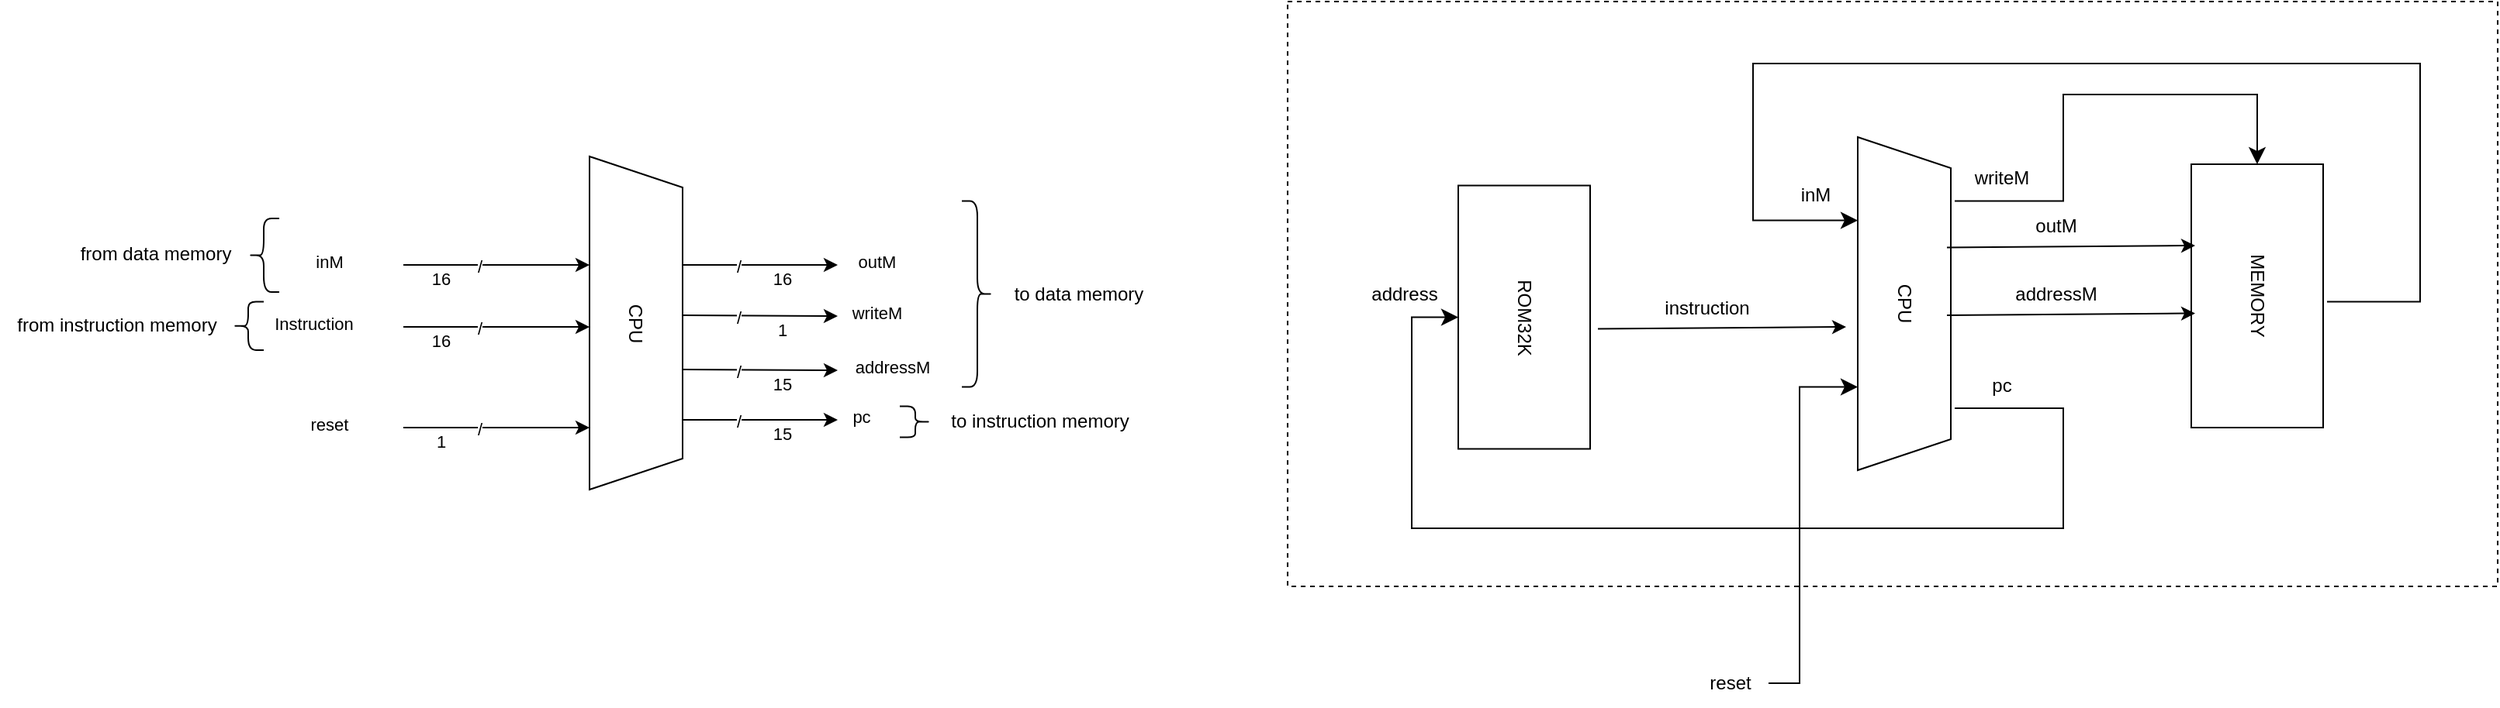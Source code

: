 <mxfile version="23.0.2" type="github">
  <diagram name="Page-1" id="FYbSxj0YoOgTjSIWTPw-">
    <mxGraphModel dx="1709" dy="661" grid="1" gridSize="10" guides="1" tooltips="1" connect="1" arrows="1" fold="1" page="1" pageScale="1" pageWidth="850" pageHeight="1100" math="0" shadow="0">
      <root>
        <mxCell id="0" />
        <mxCell id="1" parent="0" />
        <mxCell id="II7tUnpEVzqKct5RdunQ-55" value="" style="rounded=0;whiteSpace=wrap;html=1;fillColor=none;strokeColor=default;dashed=1;" vertex="1" parent="1">
          <mxGeometry x="690" y="110" width="780" height="377.5" as="geometry" />
        </mxCell>
        <mxCell id="II7tUnpEVzqKct5RdunQ-1" value="" style="endArrow=classic;html=1;rounded=0;" edge="1" parent="1">
          <mxGeometry width="50" height="50" relative="1" as="geometry">
            <mxPoint x="120" y="280" as="sourcePoint" />
            <mxPoint x="240" y="280" as="targetPoint" />
          </mxGeometry>
        </mxCell>
        <mxCell id="II7tUnpEVzqKct5RdunQ-2" value="inM" style="edgeLabel;html=1;align=center;verticalAlign=middle;resizable=0;points=[];" vertex="1" connectable="0" parent="II7tUnpEVzqKct5RdunQ-1">
          <mxGeometry x="-0.3" y="2" relative="1" as="geometry">
            <mxPoint x="-90" as="offset" />
          </mxGeometry>
        </mxCell>
        <mxCell id="II7tUnpEVzqKct5RdunQ-7" value="/" style="edgeLabel;html=1;align=center;verticalAlign=middle;resizable=0;points=[];" vertex="1" connectable="0" parent="II7tUnpEVzqKct5RdunQ-1">
          <mxGeometry x="0.277" y="-1" relative="1" as="geometry">
            <mxPoint x="-28" as="offset" />
          </mxGeometry>
        </mxCell>
        <mxCell id="II7tUnpEVzqKct5RdunQ-8" value="16" style="edgeLabel;html=1;align=center;verticalAlign=middle;resizable=0;points=[];" vertex="1" connectable="0" parent="1">
          <mxGeometry x="110" y="290" as="geometry">
            <mxPoint x="34" y="-1" as="offset" />
          </mxGeometry>
        </mxCell>
        <mxCell id="II7tUnpEVzqKct5RdunQ-9" value="" style="endArrow=classic;html=1;rounded=0;" edge="1" parent="1">
          <mxGeometry width="50" height="50" relative="1" as="geometry">
            <mxPoint x="120" y="320" as="sourcePoint" />
            <mxPoint x="240" y="320" as="targetPoint" />
          </mxGeometry>
        </mxCell>
        <mxCell id="II7tUnpEVzqKct5RdunQ-10" value="Instruction" style="edgeLabel;html=1;align=center;verticalAlign=middle;resizable=0;points=[];" vertex="1" connectable="0" parent="II7tUnpEVzqKct5RdunQ-9">
          <mxGeometry x="-0.3" y="2" relative="1" as="geometry">
            <mxPoint x="-100" as="offset" />
          </mxGeometry>
        </mxCell>
        <mxCell id="II7tUnpEVzqKct5RdunQ-11" value="/" style="edgeLabel;html=1;align=center;verticalAlign=middle;resizable=0;points=[];" vertex="1" connectable="0" parent="II7tUnpEVzqKct5RdunQ-9">
          <mxGeometry x="0.277" y="-1" relative="1" as="geometry">
            <mxPoint x="-28" as="offset" />
          </mxGeometry>
        </mxCell>
        <mxCell id="II7tUnpEVzqKct5RdunQ-12" value="16" style="edgeLabel;html=1;align=center;verticalAlign=middle;resizable=0;points=[];" vertex="1" connectable="0" parent="1">
          <mxGeometry x="110" y="330" as="geometry">
            <mxPoint x="34" y="-1" as="offset" />
          </mxGeometry>
        </mxCell>
        <mxCell id="II7tUnpEVzqKct5RdunQ-13" value="" style="endArrow=classic;html=1;rounded=0;" edge="1" parent="1">
          <mxGeometry width="50" height="50" relative="1" as="geometry">
            <mxPoint x="120" y="385" as="sourcePoint" />
            <mxPoint x="240" y="385" as="targetPoint" />
          </mxGeometry>
        </mxCell>
        <mxCell id="II7tUnpEVzqKct5RdunQ-14" value="reset" style="edgeLabel;html=1;align=center;verticalAlign=middle;resizable=0;points=[];" vertex="1" connectable="0" parent="II7tUnpEVzqKct5RdunQ-13">
          <mxGeometry x="-0.3" y="2" relative="1" as="geometry">
            <mxPoint x="-90" as="offset" />
          </mxGeometry>
        </mxCell>
        <mxCell id="II7tUnpEVzqKct5RdunQ-15" value="/" style="edgeLabel;html=1;align=center;verticalAlign=middle;resizable=0;points=[];" vertex="1" connectable="0" parent="II7tUnpEVzqKct5RdunQ-13">
          <mxGeometry x="0.277" y="-1" relative="1" as="geometry">
            <mxPoint x="-28" as="offset" />
          </mxGeometry>
        </mxCell>
        <mxCell id="II7tUnpEVzqKct5RdunQ-16" value="1" style="edgeLabel;html=1;align=center;verticalAlign=middle;resizable=0;points=[];" vertex="1" connectable="0" parent="1">
          <mxGeometry x="110" y="395" as="geometry">
            <mxPoint x="34" y="-1" as="offset" />
          </mxGeometry>
        </mxCell>
        <mxCell id="II7tUnpEVzqKct5RdunQ-17" value="CPU" style="shape=trapezoid;perimeter=trapezoidPerimeter;whiteSpace=wrap;html=1;fixedSize=1;rotation=90;" vertex="1" parent="1">
          <mxGeometry x="162.5" y="287.5" width="215" height="60" as="geometry" />
        </mxCell>
        <mxCell id="II7tUnpEVzqKct5RdunQ-21" value="" style="endArrow=classic;html=1;rounded=0;" edge="1" parent="1">
          <mxGeometry width="50" height="50" relative="1" as="geometry">
            <mxPoint x="300" y="280" as="sourcePoint" />
            <mxPoint x="400" y="280" as="targetPoint" />
          </mxGeometry>
        </mxCell>
        <mxCell id="II7tUnpEVzqKct5RdunQ-22" value="outM" style="edgeLabel;html=1;align=center;verticalAlign=middle;resizable=0;points=[];" vertex="1" connectable="0" parent="II7tUnpEVzqKct5RdunQ-21">
          <mxGeometry x="-0.3" y="2" relative="1" as="geometry">
            <mxPoint x="90" as="offset" />
          </mxGeometry>
        </mxCell>
        <mxCell id="II7tUnpEVzqKct5RdunQ-23" value="/" style="edgeLabel;html=1;align=center;verticalAlign=middle;resizable=0;points=[];" vertex="1" connectable="0" parent="II7tUnpEVzqKct5RdunQ-21">
          <mxGeometry x="0.277" y="-1" relative="1" as="geometry">
            <mxPoint x="-28" as="offset" />
          </mxGeometry>
        </mxCell>
        <mxCell id="II7tUnpEVzqKct5RdunQ-24" value="16" style="edgeLabel;html=1;align=center;verticalAlign=middle;resizable=0;points=[];" vertex="1" connectable="0" parent="1">
          <mxGeometry x="330" y="290" as="geometry">
            <mxPoint x="34" y="-1" as="offset" />
          </mxGeometry>
        </mxCell>
        <mxCell id="II7tUnpEVzqKct5RdunQ-28" value="" style="endArrow=classic;html=1;rounded=0;" edge="1" parent="1">
          <mxGeometry width="50" height="50" relative="1" as="geometry">
            <mxPoint x="300" y="312.5" as="sourcePoint" />
            <mxPoint x="400" y="313" as="targetPoint" />
          </mxGeometry>
        </mxCell>
        <mxCell id="II7tUnpEVzqKct5RdunQ-29" value="writeM" style="edgeLabel;html=1;align=center;verticalAlign=middle;resizable=0;points=[];" vertex="1" connectable="0" parent="II7tUnpEVzqKct5RdunQ-28">
          <mxGeometry x="-0.3" y="2" relative="1" as="geometry">
            <mxPoint x="90" as="offset" />
          </mxGeometry>
        </mxCell>
        <mxCell id="II7tUnpEVzqKct5RdunQ-30" value="/" style="edgeLabel;html=1;align=center;verticalAlign=middle;resizable=0;points=[];" vertex="1" connectable="0" parent="II7tUnpEVzqKct5RdunQ-28">
          <mxGeometry x="0.277" y="-1" relative="1" as="geometry">
            <mxPoint x="-28" as="offset" />
          </mxGeometry>
        </mxCell>
        <mxCell id="II7tUnpEVzqKct5RdunQ-31" value="1" style="edgeLabel;html=1;align=center;verticalAlign=middle;resizable=0;points=[];" vertex="1" connectable="0" parent="1">
          <mxGeometry x="330" y="322.5" as="geometry">
            <mxPoint x="34" y="-1" as="offset" />
          </mxGeometry>
        </mxCell>
        <mxCell id="II7tUnpEVzqKct5RdunQ-32" value="" style="endArrow=classic;html=1;rounded=0;" edge="1" parent="1">
          <mxGeometry width="50" height="50" relative="1" as="geometry">
            <mxPoint x="300" y="347.5" as="sourcePoint" />
            <mxPoint x="400" y="348" as="targetPoint" />
          </mxGeometry>
        </mxCell>
        <mxCell id="II7tUnpEVzqKct5RdunQ-33" value="addressM" style="edgeLabel;html=1;align=center;verticalAlign=middle;resizable=0;points=[];" vertex="1" connectable="0" parent="II7tUnpEVzqKct5RdunQ-32">
          <mxGeometry x="-0.3" y="2" relative="1" as="geometry">
            <mxPoint x="100" as="offset" />
          </mxGeometry>
        </mxCell>
        <mxCell id="II7tUnpEVzqKct5RdunQ-34" value="/" style="edgeLabel;html=1;align=center;verticalAlign=middle;resizable=0;points=[];" vertex="1" connectable="0" parent="II7tUnpEVzqKct5RdunQ-32">
          <mxGeometry x="0.277" y="-1" relative="1" as="geometry">
            <mxPoint x="-28" as="offset" />
          </mxGeometry>
        </mxCell>
        <mxCell id="II7tUnpEVzqKct5RdunQ-35" value="15" style="edgeLabel;html=1;align=center;verticalAlign=middle;resizable=0;points=[];" vertex="1" connectable="0" parent="1">
          <mxGeometry x="330" y="357.5" as="geometry">
            <mxPoint x="34" y="-1" as="offset" />
          </mxGeometry>
        </mxCell>
        <mxCell id="II7tUnpEVzqKct5RdunQ-36" value="" style="endArrow=classic;html=1;rounded=0;" edge="1" parent="1">
          <mxGeometry width="50" height="50" relative="1" as="geometry">
            <mxPoint x="300" y="380" as="sourcePoint" />
            <mxPoint x="400" y="380" as="targetPoint" />
          </mxGeometry>
        </mxCell>
        <mxCell id="II7tUnpEVzqKct5RdunQ-37" value="pc" style="edgeLabel;html=1;align=center;verticalAlign=middle;resizable=0;points=[];" vertex="1" connectable="0" parent="II7tUnpEVzqKct5RdunQ-36">
          <mxGeometry x="-0.3" y="2" relative="1" as="geometry">
            <mxPoint x="80" as="offset" />
          </mxGeometry>
        </mxCell>
        <mxCell id="II7tUnpEVzqKct5RdunQ-38" value="/" style="edgeLabel;html=1;align=center;verticalAlign=middle;resizable=0;points=[];" vertex="1" connectable="0" parent="II7tUnpEVzqKct5RdunQ-36">
          <mxGeometry x="0.277" y="-1" relative="1" as="geometry">
            <mxPoint x="-28" as="offset" />
          </mxGeometry>
        </mxCell>
        <mxCell id="II7tUnpEVzqKct5RdunQ-39" value="15" style="edgeLabel;html=1;align=center;verticalAlign=middle;resizable=0;points=[];" vertex="1" connectable="0" parent="1">
          <mxGeometry x="330" y="390" as="geometry">
            <mxPoint x="34" y="-1" as="offset" />
          </mxGeometry>
        </mxCell>
        <mxCell id="II7tUnpEVzqKct5RdunQ-40" value="" style="shape=curlyBracket;whiteSpace=wrap;html=1;rounded=1;flipH=1;labelPosition=right;verticalLabelPosition=middle;align=left;verticalAlign=middle;" vertex="1" parent="1">
          <mxGeometry x="480" y="238.75" width="20" height="120" as="geometry" />
        </mxCell>
        <mxCell id="II7tUnpEVzqKct5RdunQ-41" value="&lt;div&gt;to data memory&lt;/div&gt;" style="text;html=1;align=center;verticalAlign=middle;resizable=0;points=[];autosize=1;strokeColor=none;fillColor=none;" vertex="1" parent="1">
          <mxGeometry x="500" y="283.75" width="110" height="30" as="geometry" />
        </mxCell>
        <mxCell id="II7tUnpEVzqKct5RdunQ-42" value="" style="shape=curlyBracket;whiteSpace=wrap;html=1;rounded=1;flipH=1;labelPosition=right;verticalLabelPosition=middle;align=left;verticalAlign=middle;" vertex="1" parent="1">
          <mxGeometry x="440" y="371.25" width="20" height="20" as="geometry" />
        </mxCell>
        <mxCell id="II7tUnpEVzqKct5RdunQ-43" value="to instruction memory" style="text;html=1;align=center;verticalAlign=middle;resizable=0;points=[];autosize=1;strokeColor=none;fillColor=none;" vertex="1" parent="1">
          <mxGeometry x="460" y="366.25" width="140" height="30" as="geometry" />
        </mxCell>
        <mxCell id="II7tUnpEVzqKct5RdunQ-44" value="" style="shape=curlyBracket;whiteSpace=wrap;html=1;rounded=1;flipH=1;labelPosition=right;verticalLabelPosition=middle;align=left;verticalAlign=middle;rotation=-180;" vertex="1" parent="1">
          <mxGeometry x="20" y="250" width="20" height="47.5" as="geometry" />
        </mxCell>
        <mxCell id="II7tUnpEVzqKct5RdunQ-45" value="from data memory" style="text;html=1;align=center;verticalAlign=middle;resizable=0;points=[];autosize=1;strokeColor=none;fillColor=none;" vertex="1" parent="1">
          <mxGeometry x="-100" y="257.5" width="120" height="30" as="geometry" />
        </mxCell>
        <mxCell id="II7tUnpEVzqKct5RdunQ-46" value="" style="shape=curlyBracket;whiteSpace=wrap;html=1;rounded=1;flipH=1;labelPosition=right;verticalLabelPosition=middle;align=left;verticalAlign=middle;rotation=-180;" vertex="1" parent="1">
          <mxGeometry x="10" y="303.75" width="20" height="31.25" as="geometry" />
        </mxCell>
        <mxCell id="II7tUnpEVzqKct5RdunQ-47" value="from instruction memory" style="text;html=1;align=center;verticalAlign=middle;resizable=0;points=[];autosize=1;strokeColor=none;fillColor=none;" vertex="1" parent="1">
          <mxGeometry x="-140" y="303.75" width="150" height="30" as="geometry" />
        </mxCell>
        <mxCell id="II7tUnpEVzqKct5RdunQ-48" value="CPU" style="shape=trapezoid;perimeter=trapezoidPerimeter;whiteSpace=wrap;html=1;fixedSize=1;rotation=90;" vertex="1" parent="1">
          <mxGeometry x="980" y="275" width="215" height="60" as="geometry" />
        </mxCell>
        <mxCell id="II7tUnpEVzqKct5RdunQ-50" value="ROM32K" style="rounded=0;whiteSpace=wrap;html=1;rotation=90;" vertex="1" parent="1">
          <mxGeometry x="757.5" y="271.25" width="170" height="85" as="geometry" />
        </mxCell>
        <mxCell id="II7tUnpEVzqKct5RdunQ-51" value="MEMORY" style="rounded=0;whiteSpace=wrap;html=1;rotation=90;" vertex="1" parent="1">
          <mxGeometry x="1230" y="257.5" width="170" height="85" as="geometry" />
        </mxCell>
        <mxCell id="II7tUnpEVzqKct5RdunQ-52" value="" style="endArrow=classic;html=1;rounded=0;" edge="1" parent="1">
          <mxGeometry width="50" height="50" relative="1" as="geometry">
            <mxPoint x="890" y="321.25" as="sourcePoint" />
            <mxPoint x="1050" y="320" as="targetPoint" />
          </mxGeometry>
        </mxCell>
        <mxCell id="II7tUnpEVzqKct5RdunQ-53" value="instruction" style="text;html=1;align=center;verticalAlign=middle;resizable=0;points=[];autosize=1;strokeColor=none;fillColor=none;" vertex="1" parent="1">
          <mxGeometry x="920" y="292.5" width="80" height="30" as="geometry" />
        </mxCell>
        <mxCell id="II7tUnpEVzqKct5RdunQ-56" value="" style="endArrow=classic;html=1;rounded=0;" edge="1" parent="1">
          <mxGeometry width="50" height="50" relative="1" as="geometry">
            <mxPoint x="1115" y="268.75" as="sourcePoint" />
            <mxPoint x="1275" y="267.5" as="targetPoint" />
          </mxGeometry>
        </mxCell>
        <mxCell id="II7tUnpEVzqKct5RdunQ-57" value="outM" style="text;html=1;align=center;verticalAlign=middle;resizable=0;points=[];autosize=1;strokeColor=none;fillColor=none;" vertex="1" parent="1">
          <mxGeometry x="1160" y="240" width="50" height="30" as="geometry" />
        </mxCell>
        <mxCell id="II7tUnpEVzqKct5RdunQ-58" value="" style="endArrow=classic;html=1;rounded=0;" edge="1" parent="1">
          <mxGeometry width="50" height="50" relative="1" as="geometry">
            <mxPoint x="1115" y="312.5" as="sourcePoint" />
            <mxPoint x="1275" y="311.25" as="targetPoint" />
          </mxGeometry>
        </mxCell>
        <mxCell id="II7tUnpEVzqKct5RdunQ-59" value="addressM" style="text;html=1;align=center;verticalAlign=middle;resizable=0;points=[];autosize=1;strokeColor=none;fillColor=none;" vertex="1" parent="1">
          <mxGeometry x="1145" y="283.75" width="80" height="30" as="geometry" />
        </mxCell>
        <mxCell id="II7tUnpEVzqKct5RdunQ-66" value="" style="edgeStyle=segmentEdgeStyle;endArrow=classic;html=1;curved=0;rounded=0;endSize=8;startSize=8;entryX=0;entryY=0.5;entryDx=0;entryDy=0;" edge="1" parent="1" target="II7tUnpEVzqKct5RdunQ-51">
          <mxGeometry width="50" height="50" relative="1" as="geometry">
            <mxPoint x="1120" y="238.75" as="sourcePoint" />
            <mxPoint x="1170" y="188.75" as="targetPoint" />
            <Array as="points">
              <mxPoint x="1190" y="239" />
              <mxPoint x="1190" y="170" />
              <mxPoint x="1315" y="170" />
            </Array>
          </mxGeometry>
        </mxCell>
        <mxCell id="II7tUnpEVzqKct5RdunQ-67" value="writeM" style="text;html=1;align=center;verticalAlign=middle;resizable=0;points=[];autosize=1;strokeColor=none;fillColor=none;" vertex="1" parent="1">
          <mxGeometry x="1120" y="208.75" width="60" height="30" as="geometry" />
        </mxCell>
        <mxCell id="II7tUnpEVzqKct5RdunQ-68" value="" style="edgeStyle=segmentEdgeStyle;endArrow=classic;html=1;curved=0;rounded=0;endSize=8;startSize=8;entryX=0.5;entryY=1;entryDx=0;entryDy=0;" edge="1" parent="1" target="II7tUnpEVzqKct5RdunQ-50">
          <mxGeometry width="50" height="50" relative="1" as="geometry">
            <mxPoint x="1120" y="372.5" as="sourcePoint" />
            <mxPoint x="1170" y="322.5" as="targetPoint" />
            <Array as="points">
              <mxPoint x="1190" y="373" />
              <mxPoint x="1190" y="450" />
              <mxPoint x="770" y="450" />
              <mxPoint x="770" y="314" />
            </Array>
          </mxGeometry>
        </mxCell>
        <mxCell id="II7tUnpEVzqKct5RdunQ-69" value="pc" style="text;html=1;align=center;verticalAlign=middle;resizable=0;points=[];autosize=1;strokeColor=none;fillColor=none;" vertex="1" parent="1">
          <mxGeometry x="1130" y="342.5" width="40" height="30" as="geometry" />
        </mxCell>
        <mxCell id="II7tUnpEVzqKct5RdunQ-70" value="" style="edgeStyle=segmentEdgeStyle;endArrow=classic;html=1;curved=0;rounded=0;endSize=8;startSize=8;entryX=0.75;entryY=1;entryDx=0;entryDy=0;" edge="1" parent="1" target="II7tUnpEVzqKct5RdunQ-48">
          <mxGeometry width="50" height="50" relative="1" as="geometry">
            <mxPoint x="1000" y="550" as="sourcePoint" />
            <mxPoint x="1050" y="500" as="targetPoint" />
            <Array as="points">
              <mxPoint x="1020" y="550" />
              <mxPoint x="1020" y="359" />
            </Array>
          </mxGeometry>
        </mxCell>
        <mxCell id="II7tUnpEVzqKct5RdunQ-71" value="reset" style="text;html=1;align=center;verticalAlign=middle;resizable=0;points=[];autosize=1;strokeColor=none;fillColor=none;" vertex="1" parent="1">
          <mxGeometry x="950" y="535" width="50" height="30" as="geometry" />
        </mxCell>
        <mxCell id="II7tUnpEVzqKct5RdunQ-72" value="address" style="text;html=1;align=center;verticalAlign=middle;resizable=0;points=[];autosize=1;strokeColor=none;fillColor=none;" vertex="1" parent="1">
          <mxGeometry x="730" y="283.75" width="70" height="30" as="geometry" />
        </mxCell>
        <mxCell id="II7tUnpEVzqKct5RdunQ-73" value="" style="edgeStyle=segmentEdgeStyle;endArrow=classic;html=1;curved=0;rounded=0;endSize=8;startSize=8;entryX=0.25;entryY=1;entryDx=0;entryDy=0;" edge="1" parent="1" target="II7tUnpEVzqKct5RdunQ-48">
          <mxGeometry width="50" height="50" relative="1" as="geometry">
            <mxPoint x="1360" y="303.75" as="sourcePoint" />
            <mxPoint x="1410" y="253.75" as="targetPoint" />
            <Array as="points">
              <mxPoint x="1420" y="304" />
              <mxPoint x="1420" y="150" />
              <mxPoint x="990" y="150" />
              <mxPoint x="990" y="251" />
            </Array>
          </mxGeometry>
        </mxCell>
        <mxCell id="II7tUnpEVzqKct5RdunQ-74" value="inM" style="text;html=1;align=center;verticalAlign=middle;resizable=0;points=[];autosize=1;strokeColor=none;fillColor=none;" vertex="1" parent="1">
          <mxGeometry x="1010" y="220" width="40" height="30" as="geometry" />
        </mxCell>
      </root>
    </mxGraphModel>
  </diagram>
</mxfile>

